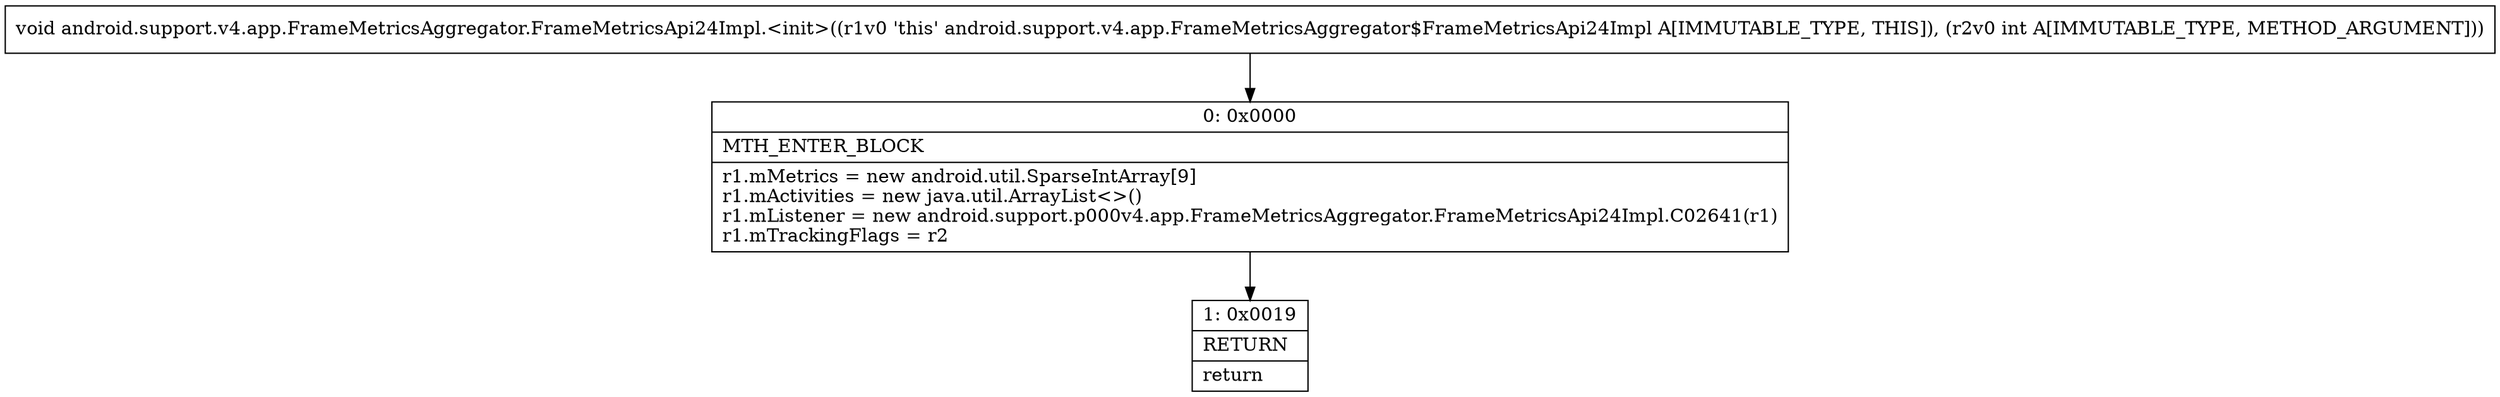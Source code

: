 digraph "CFG forandroid.support.v4.app.FrameMetricsAggregator.FrameMetricsApi24Impl.\<init\>(I)V" {
Node_0 [shape=record,label="{0\:\ 0x0000|MTH_ENTER_BLOCK\l|r1.mMetrics = new android.util.SparseIntArray[9]\lr1.mActivities = new java.util.ArrayList\<\>()\lr1.mListener = new android.support.p000v4.app.FrameMetricsAggregator.FrameMetricsApi24Impl.C02641(r1)\lr1.mTrackingFlags = r2\l}"];
Node_1 [shape=record,label="{1\:\ 0x0019|RETURN\l|return\l}"];
MethodNode[shape=record,label="{void android.support.v4.app.FrameMetricsAggregator.FrameMetricsApi24Impl.\<init\>((r1v0 'this' android.support.v4.app.FrameMetricsAggregator$FrameMetricsApi24Impl A[IMMUTABLE_TYPE, THIS]), (r2v0 int A[IMMUTABLE_TYPE, METHOD_ARGUMENT])) }"];
MethodNode -> Node_0;
Node_0 -> Node_1;
}

